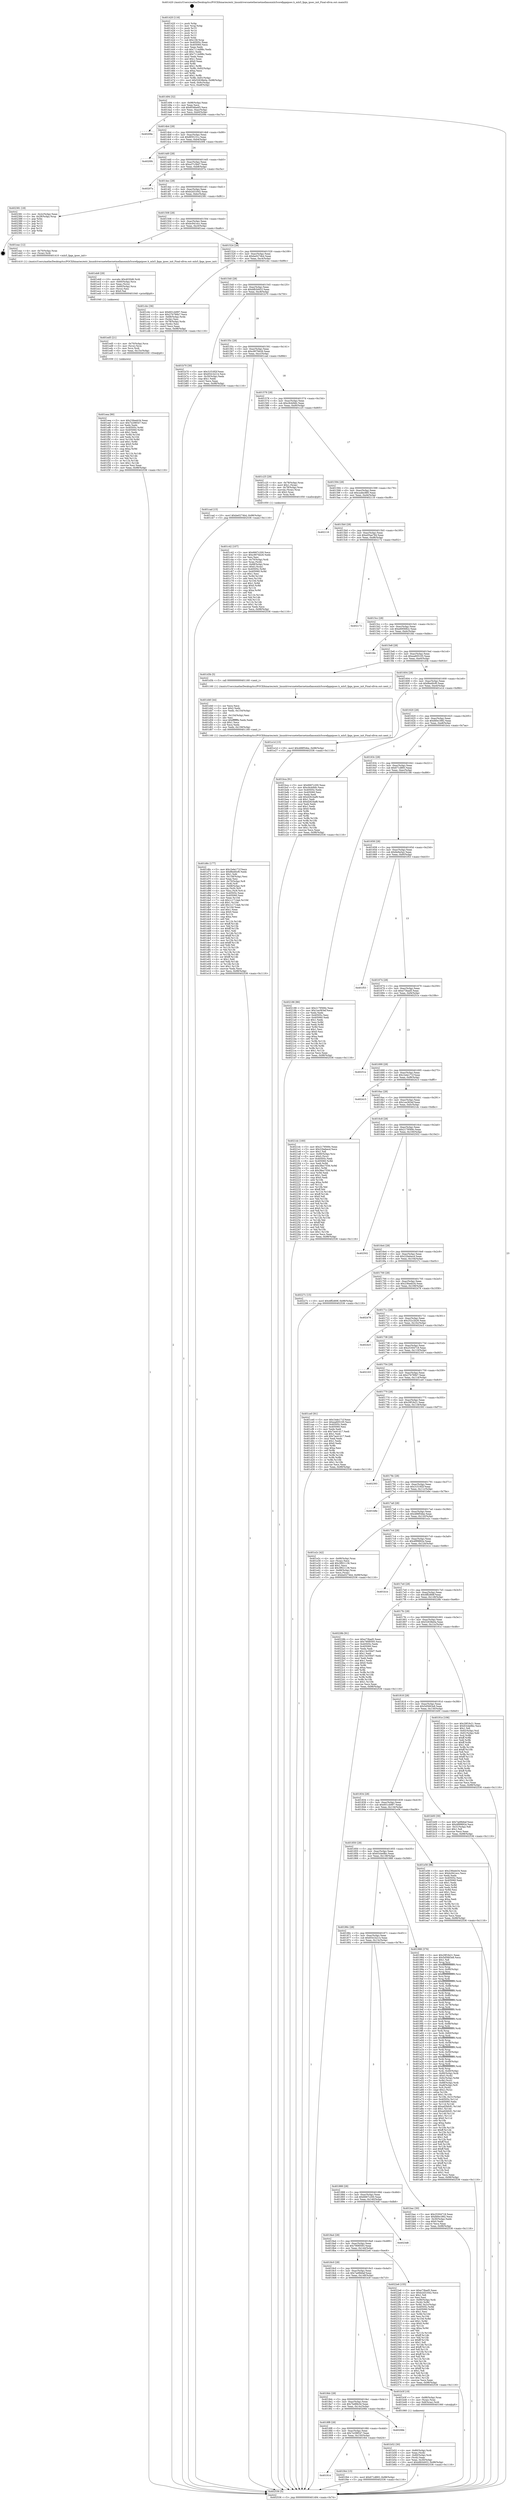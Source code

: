 digraph "0x401420" {
  label = "0x401420 (/mnt/c/Users/mathe/Desktop/tcc/POCII/binaries/extr_linuxdriversnetethernetmellanoxmlx5corefpgaipsec.h_mlx5_fpga_ipsec_init_Final-ollvm.out::main(0))"
  labelloc = "t"
  node[shape=record]

  Entry [label="",width=0.3,height=0.3,shape=circle,fillcolor=black,style=filled]
  "0x401494" [label="{
     0x401494 [32]\l
     | [instrs]\l
     &nbsp;&nbsp;0x401494 \<+6\>: mov -0x98(%rbp),%eax\l
     &nbsp;&nbsp;0x40149a \<+2\>: mov %eax,%ecx\l
     &nbsp;&nbsp;0x40149c \<+6\>: sub $0x8546a4f3,%ecx\l
     &nbsp;&nbsp;0x4014a2 \<+6\>: mov %eax,-0xac(%rbp)\l
     &nbsp;&nbsp;0x4014a8 \<+6\>: mov %ecx,-0xb0(%rbp)\l
     &nbsp;&nbsp;0x4014ae \<+6\>: je 000000000040209e \<main+0xc7e\>\l
  }"]
  "0x40209e" [label="{
     0x40209e\l
  }", style=dashed]
  "0x4014b4" [label="{
     0x4014b4 [28]\l
     | [instrs]\l
     &nbsp;&nbsp;0x4014b4 \<+5\>: jmp 00000000004014b9 \<main+0x99\>\l
     &nbsp;&nbsp;0x4014b9 \<+6\>: mov -0xac(%rbp),%eax\l
     &nbsp;&nbsp;0x4014bf \<+5\>: sub $0x8f35151c,%eax\l
     &nbsp;&nbsp;0x4014c4 \<+6\>: mov %eax,-0xb4(%rbp)\l
     &nbsp;&nbsp;0x4014ca \<+6\>: je 00000000004020f4 \<main+0xcd4\>\l
  }"]
  Exit [label="",width=0.3,height=0.3,shape=circle,fillcolor=black,style=filled,peripheries=2]
  "0x4020f4" [label="{
     0x4020f4\l
  }", style=dashed]
  "0x4014d0" [label="{
     0x4014d0 [28]\l
     | [instrs]\l
     &nbsp;&nbsp;0x4014d0 \<+5\>: jmp 00000000004014d5 \<main+0xb5\>\l
     &nbsp;&nbsp;0x4014d5 \<+6\>: mov -0xac(%rbp),%eax\l
     &nbsp;&nbsp;0x4014db \<+5\>: sub $0xa37c3bd7,%eax\l
     &nbsp;&nbsp;0x4014e0 \<+6\>: mov %eax,-0xb8(%rbp)\l
     &nbsp;&nbsp;0x4014e6 \<+6\>: je 000000000040207a \<main+0xc5a\>\l
  }"]
  "0x401914" [label="{
     0x401914\l
  }", style=dashed]
  "0x40207a" [label="{
     0x40207a\l
  }", style=dashed]
  "0x4014ec" [label="{
     0x4014ec [28]\l
     | [instrs]\l
     &nbsp;&nbsp;0x4014ec \<+5\>: jmp 00000000004014f1 \<main+0xd1\>\l
     &nbsp;&nbsp;0x4014f1 \<+6\>: mov -0xac(%rbp),%eax\l
     &nbsp;&nbsp;0x4014f7 \<+5\>: sub $0xb2d31642,%eax\l
     &nbsp;&nbsp;0x4014fc \<+6\>: mov %eax,-0xbc(%rbp)\l
     &nbsp;&nbsp;0x401502 \<+6\>: je 0000000000402381 \<main+0xf61\>\l
  }"]
  "0x401f44" [label="{
     0x401f44 [15]\l
     | [instrs]\l
     &nbsp;&nbsp;0x401f44 \<+10\>: movl $0x671d893,-0x98(%rbp)\l
     &nbsp;&nbsp;0x401f4e \<+5\>: jmp 0000000000402536 \<main+0x1116\>\l
  }"]
  "0x402381" [label="{
     0x402381 [18]\l
     | [instrs]\l
     &nbsp;&nbsp;0x402381 \<+3\>: mov -0x2c(%rbp),%eax\l
     &nbsp;&nbsp;0x402384 \<+4\>: lea -0x28(%rbp),%rsp\l
     &nbsp;&nbsp;0x402388 \<+1\>: pop %rbx\l
     &nbsp;&nbsp;0x402389 \<+2\>: pop %r12\l
     &nbsp;&nbsp;0x40238b \<+2\>: pop %r13\l
     &nbsp;&nbsp;0x40238d \<+2\>: pop %r14\l
     &nbsp;&nbsp;0x40238f \<+2\>: pop %r15\l
     &nbsp;&nbsp;0x402391 \<+1\>: pop %rbp\l
     &nbsp;&nbsp;0x402392 \<+1\>: ret\l
  }"]
  "0x401508" [label="{
     0x401508 [28]\l
     | [instrs]\l
     &nbsp;&nbsp;0x401508 \<+5\>: jmp 000000000040150d \<main+0xed\>\l
     &nbsp;&nbsp;0x40150d \<+6\>: mov -0xac(%rbp),%eax\l
     &nbsp;&nbsp;0x401513 \<+5\>: sub $0xbc941ecc,%eax\l
     &nbsp;&nbsp;0x401518 \<+6\>: mov %eax,-0xc0(%rbp)\l
     &nbsp;&nbsp;0x40151e \<+6\>: je 0000000000401eac \<main+0xa8c\>\l
  }"]
  "0x4018f8" [label="{
     0x4018f8 [28]\l
     | [instrs]\l
     &nbsp;&nbsp;0x4018f8 \<+5\>: jmp 00000000004018fd \<main+0x4dd\>\l
     &nbsp;&nbsp;0x4018fd \<+6\>: mov -0xac(%rbp),%eax\l
     &nbsp;&nbsp;0x401903 \<+5\>: sub $0x7e298547,%eax\l
     &nbsp;&nbsp;0x401908 \<+6\>: mov %eax,-0x150(%rbp)\l
     &nbsp;&nbsp;0x40190e \<+6\>: je 0000000000401f44 \<main+0xb24\>\l
  }"]
  "0x401eac" [label="{
     0x401eac [12]\l
     | [instrs]\l
     &nbsp;&nbsp;0x401eac \<+4\>: mov -0x70(%rbp),%rax\l
     &nbsp;&nbsp;0x401eb0 \<+3\>: mov (%rax),%rdi\l
     &nbsp;&nbsp;0x401eb3 \<+5\>: call 0000000000401410 \<mlx5_fpga_ipsec_init\>\l
     | [calls]\l
     &nbsp;&nbsp;0x401410 \{1\} (/mnt/c/Users/mathe/Desktop/tcc/POCII/binaries/extr_linuxdriversnetethernetmellanoxmlx5corefpgaipsec.h_mlx5_fpga_ipsec_init_Final-ollvm.out::mlx5_fpga_ipsec_init)\l
  }"]
  "0x401524" [label="{
     0x401524 [28]\l
     | [instrs]\l
     &nbsp;&nbsp;0x401524 \<+5\>: jmp 0000000000401529 \<main+0x109\>\l
     &nbsp;&nbsp;0x401529 \<+6\>: mov -0xac(%rbp),%eax\l
     &nbsp;&nbsp;0x40152f \<+5\>: sub $0xbe0274b4,%eax\l
     &nbsp;&nbsp;0x401534 \<+6\>: mov %eax,-0xc4(%rbp)\l
     &nbsp;&nbsp;0x40153a \<+6\>: je 0000000000401cbc \<main+0x89c\>\l
  }"]
  "0x40206b" [label="{
     0x40206b\l
  }", style=dashed]
  "0x401cbc" [label="{
     0x401cbc [36]\l
     | [instrs]\l
     &nbsp;&nbsp;0x401cbc \<+5\>: mov $0x601cb997,%eax\l
     &nbsp;&nbsp;0x401cc1 \<+5\>: mov $0x27b790b7,%ecx\l
     &nbsp;&nbsp;0x401cc6 \<+4\>: mov -0x68(%rbp),%rdx\l
     &nbsp;&nbsp;0x401cca \<+2\>: mov (%rdx),%esi\l
     &nbsp;&nbsp;0x401ccc \<+4\>: mov -0x78(%rbp),%rdx\l
     &nbsp;&nbsp;0x401cd0 \<+2\>: cmp (%rdx),%esi\l
     &nbsp;&nbsp;0x401cd2 \<+3\>: cmovl %ecx,%eax\l
     &nbsp;&nbsp;0x401cd5 \<+6\>: mov %eax,-0x98(%rbp)\l
     &nbsp;&nbsp;0x401cdb \<+5\>: jmp 0000000000402536 \<main+0x1116\>\l
  }"]
  "0x401540" [label="{
     0x401540 [28]\l
     | [instrs]\l
     &nbsp;&nbsp;0x401540 \<+5\>: jmp 0000000000401545 \<main+0x125\>\l
     &nbsp;&nbsp;0x401545 \<+6\>: mov -0xac(%rbp),%eax\l
     &nbsp;&nbsp;0x40154b \<+5\>: sub $0xbfb5d453,%eax\l
     &nbsp;&nbsp;0x401550 \<+6\>: mov %eax,-0xc8(%rbp)\l
     &nbsp;&nbsp;0x401556 \<+6\>: je 0000000000401b70 \<main+0x750\>\l
  }"]
  "0x401eea" [label="{
     0x401eea [90]\l
     | [instrs]\l
     &nbsp;&nbsp;0x401eea \<+5\>: mov $0x236eeb34,%eax\l
     &nbsp;&nbsp;0x401eef \<+5\>: mov $0x7e298547,%esi\l
     &nbsp;&nbsp;0x401ef4 \<+2\>: xor %edx,%edx\l
     &nbsp;&nbsp;0x401ef6 \<+8\>: mov 0x40505c,%r8d\l
     &nbsp;&nbsp;0x401efe \<+8\>: mov 0x405060,%r9d\l
     &nbsp;&nbsp;0x401f06 \<+3\>: sub $0x1,%edx\l
     &nbsp;&nbsp;0x401f09 \<+3\>: mov %r8d,%r10d\l
     &nbsp;&nbsp;0x401f0c \<+3\>: add %edx,%r10d\l
     &nbsp;&nbsp;0x401f0f \<+4\>: imul %r10d,%r8d\l
     &nbsp;&nbsp;0x401f13 \<+4\>: and $0x1,%r8d\l
     &nbsp;&nbsp;0x401f17 \<+4\>: cmp $0x0,%r8d\l
     &nbsp;&nbsp;0x401f1b \<+4\>: sete %r11b\l
     &nbsp;&nbsp;0x401f1f \<+4\>: cmp $0xa,%r9d\l
     &nbsp;&nbsp;0x401f23 \<+3\>: setl %bl\l
     &nbsp;&nbsp;0x401f26 \<+3\>: mov %r11b,%r14b\l
     &nbsp;&nbsp;0x401f29 \<+3\>: and %bl,%r14b\l
     &nbsp;&nbsp;0x401f2c \<+3\>: xor %bl,%r11b\l
     &nbsp;&nbsp;0x401f2f \<+3\>: or %r11b,%r14b\l
     &nbsp;&nbsp;0x401f32 \<+4\>: test $0x1,%r14b\l
     &nbsp;&nbsp;0x401f36 \<+3\>: cmovne %esi,%eax\l
     &nbsp;&nbsp;0x401f39 \<+6\>: mov %eax,-0x98(%rbp)\l
     &nbsp;&nbsp;0x401f3f \<+5\>: jmp 0000000000402536 \<main+0x1116\>\l
  }"]
  "0x401b70" [label="{
     0x401b70 [30]\l
     | [instrs]\l
     &nbsp;&nbsp;0x401b70 \<+5\>: mov $0x31f10f2f,%eax\l
     &nbsp;&nbsp;0x401b75 \<+5\>: mov $0x6541b214,%ecx\l
     &nbsp;&nbsp;0x401b7a \<+3\>: mov -0x30(%rbp),%edx\l
     &nbsp;&nbsp;0x401b7d \<+3\>: cmp $0x1,%edx\l
     &nbsp;&nbsp;0x401b80 \<+3\>: cmovl %ecx,%eax\l
     &nbsp;&nbsp;0x401b83 \<+6\>: mov %eax,-0x98(%rbp)\l
     &nbsp;&nbsp;0x401b89 \<+5\>: jmp 0000000000402536 \<main+0x1116\>\l
  }"]
  "0x40155c" [label="{
     0x40155c [28]\l
     | [instrs]\l
     &nbsp;&nbsp;0x40155c \<+5\>: jmp 0000000000401561 \<main+0x141\>\l
     &nbsp;&nbsp;0x401561 \<+6\>: mov -0xac(%rbp),%eax\l
     &nbsp;&nbsp;0x401567 \<+5\>: sub $0xc907bb26,%eax\l
     &nbsp;&nbsp;0x40156c \<+6\>: mov %eax,-0xcc(%rbp)\l
     &nbsp;&nbsp;0x401572 \<+6\>: je 0000000000401cad \<main+0x88d\>\l
  }"]
  "0x401ed5" [label="{
     0x401ed5 [21]\l
     | [instrs]\l
     &nbsp;&nbsp;0x401ed5 \<+4\>: mov -0x70(%rbp),%rcx\l
     &nbsp;&nbsp;0x401ed9 \<+3\>: mov (%rcx),%rcx\l
     &nbsp;&nbsp;0x401edc \<+3\>: mov %rcx,%rdi\l
     &nbsp;&nbsp;0x401edf \<+6\>: mov %eax,-0x15c(%rbp)\l
     &nbsp;&nbsp;0x401ee5 \<+5\>: call 0000000000401030 \<free@plt\>\l
     | [calls]\l
     &nbsp;&nbsp;0x401030 \{1\} (unknown)\l
  }"]
  "0x401cad" [label="{
     0x401cad [15]\l
     | [instrs]\l
     &nbsp;&nbsp;0x401cad \<+10\>: movl $0xbe0274b4,-0x98(%rbp)\l
     &nbsp;&nbsp;0x401cb7 \<+5\>: jmp 0000000000402536 \<main+0x1116\>\l
  }"]
  "0x401578" [label="{
     0x401578 [28]\l
     | [instrs]\l
     &nbsp;&nbsp;0x401578 \<+5\>: jmp 000000000040157d \<main+0x15d\>\l
     &nbsp;&nbsp;0x40157d \<+6\>: mov -0xac(%rbp),%eax\l
     &nbsp;&nbsp;0x401583 \<+5\>: sub $0xc9cb0bfc,%eax\l
     &nbsp;&nbsp;0x401588 \<+6\>: mov %eax,-0xd0(%rbp)\l
     &nbsp;&nbsp;0x40158e \<+6\>: je 0000000000401c25 \<main+0x805\>\l
  }"]
  "0x401eb8" [label="{
     0x401eb8 [29]\l
     | [instrs]\l
     &nbsp;&nbsp;0x401eb8 \<+10\>: movabs $0x4030d6,%rdi\l
     &nbsp;&nbsp;0x401ec2 \<+4\>: mov -0x60(%rbp),%rcx\l
     &nbsp;&nbsp;0x401ec6 \<+2\>: mov %eax,(%rcx)\l
     &nbsp;&nbsp;0x401ec8 \<+4\>: mov -0x60(%rbp),%rcx\l
     &nbsp;&nbsp;0x401ecc \<+2\>: mov (%rcx),%esi\l
     &nbsp;&nbsp;0x401ece \<+2\>: mov $0x0,%al\l
     &nbsp;&nbsp;0x401ed0 \<+5\>: call 0000000000401040 \<printf@plt\>\l
     | [calls]\l
     &nbsp;&nbsp;0x401040 \{1\} (unknown)\l
  }"]
  "0x401c25" [label="{
     0x401c25 [29]\l
     | [instrs]\l
     &nbsp;&nbsp;0x401c25 \<+4\>: mov -0x78(%rbp),%rax\l
     &nbsp;&nbsp;0x401c29 \<+6\>: movl $0x1,(%rax)\l
     &nbsp;&nbsp;0x401c2f \<+4\>: mov -0x78(%rbp),%rax\l
     &nbsp;&nbsp;0x401c33 \<+3\>: movslq (%rax),%rax\l
     &nbsp;&nbsp;0x401c36 \<+4\>: shl $0x2,%rax\l
     &nbsp;&nbsp;0x401c3a \<+3\>: mov %rax,%rdi\l
     &nbsp;&nbsp;0x401c3d \<+5\>: call 0000000000401050 \<malloc@plt\>\l
     | [calls]\l
     &nbsp;&nbsp;0x401050 \{1\} (unknown)\l
  }"]
  "0x401594" [label="{
     0x401594 [28]\l
     | [instrs]\l
     &nbsp;&nbsp;0x401594 \<+5\>: jmp 0000000000401599 \<main+0x179\>\l
     &nbsp;&nbsp;0x401599 \<+6\>: mov -0xac(%rbp),%eax\l
     &nbsp;&nbsp;0x40159f \<+5\>: sub $0xca4bc885,%eax\l
     &nbsp;&nbsp;0x4015a4 \<+6\>: mov %eax,-0xd4(%rbp)\l
     &nbsp;&nbsp;0x4015aa \<+6\>: je 0000000000402116 \<main+0xcf6\>\l
  }"]
  "0x401d6c" [label="{
     0x401d6c [177]\l
     | [instrs]\l
     &nbsp;&nbsp;0x401d6c \<+5\>: mov $0x1bde171f,%ecx\l
     &nbsp;&nbsp;0x401d71 \<+5\>: mov $0xf6ed0cf0,%edx\l
     &nbsp;&nbsp;0x401d76 \<+3\>: mov $0x1,%dil\l
     &nbsp;&nbsp;0x401d79 \<+6\>: mov -0x158(%rbp),%esi\l
     &nbsp;&nbsp;0x401d7f \<+3\>: imul %eax,%esi\l
     &nbsp;&nbsp;0x401d82 \<+4\>: mov -0x70(%rbp),%r8\l
     &nbsp;&nbsp;0x401d86 \<+3\>: mov (%r8),%r8\l
     &nbsp;&nbsp;0x401d89 \<+4\>: mov -0x68(%rbp),%r9\l
     &nbsp;&nbsp;0x401d8d \<+3\>: movslq (%r9),%r9\l
     &nbsp;&nbsp;0x401d90 \<+4\>: mov %esi,(%r8,%r9,4)\l
     &nbsp;&nbsp;0x401d94 \<+7\>: mov 0x40505c,%eax\l
     &nbsp;&nbsp;0x401d9b \<+7\>: mov 0x405060,%esi\l
     &nbsp;&nbsp;0x401da2 \<+3\>: mov %eax,%r10d\l
     &nbsp;&nbsp;0x401da5 \<+7\>: sub $0x1c1714ab,%r10d\l
     &nbsp;&nbsp;0x401dac \<+4\>: sub $0x1,%r10d\l
     &nbsp;&nbsp;0x401db0 \<+7\>: add $0x1c1714ab,%r10d\l
     &nbsp;&nbsp;0x401db7 \<+4\>: imul %r10d,%eax\l
     &nbsp;&nbsp;0x401dbb \<+3\>: and $0x1,%eax\l
     &nbsp;&nbsp;0x401dbe \<+3\>: cmp $0x0,%eax\l
     &nbsp;&nbsp;0x401dc1 \<+4\>: sete %r11b\l
     &nbsp;&nbsp;0x401dc5 \<+3\>: cmp $0xa,%esi\l
     &nbsp;&nbsp;0x401dc8 \<+3\>: setl %bl\l
     &nbsp;&nbsp;0x401dcb \<+3\>: mov %r11b,%r14b\l
     &nbsp;&nbsp;0x401dce \<+4\>: xor $0xff,%r14b\l
     &nbsp;&nbsp;0x401dd2 \<+3\>: mov %bl,%r15b\l
     &nbsp;&nbsp;0x401dd5 \<+4\>: xor $0xff,%r15b\l
     &nbsp;&nbsp;0x401dd9 \<+4\>: xor $0x1,%dil\l
     &nbsp;&nbsp;0x401ddd \<+3\>: mov %r14b,%r12b\l
     &nbsp;&nbsp;0x401de0 \<+4\>: and $0xff,%r12b\l
     &nbsp;&nbsp;0x401de4 \<+3\>: and %dil,%r11b\l
     &nbsp;&nbsp;0x401de7 \<+3\>: mov %r15b,%r13b\l
     &nbsp;&nbsp;0x401dea \<+4\>: and $0xff,%r13b\l
     &nbsp;&nbsp;0x401dee \<+3\>: and %dil,%bl\l
     &nbsp;&nbsp;0x401df1 \<+3\>: or %r11b,%r12b\l
     &nbsp;&nbsp;0x401df4 \<+3\>: or %bl,%r13b\l
     &nbsp;&nbsp;0x401df7 \<+3\>: xor %r13b,%r12b\l
     &nbsp;&nbsp;0x401dfa \<+3\>: or %r15b,%r14b\l
     &nbsp;&nbsp;0x401dfd \<+4\>: xor $0xff,%r14b\l
     &nbsp;&nbsp;0x401e01 \<+4\>: or $0x1,%dil\l
     &nbsp;&nbsp;0x401e05 \<+3\>: and %dil,%r14b\l
     &nbsp;&nbsp;0x401e08 \<+3\>: or %r14b,%r12b\l
     &nbsp;&nbsp;0x401e0b \<+4\>: test $0x1,%r12b\l
     &nbsp;&nbsp;0x401e0f \<+3\>: cmovne %edx,%ecx\l
     &nbsp;&nbsp;0x401e12 \<+6\>: mov %ecx,-0x98(%rbp)\l
     &nbsp;&nbsp;0x401e18 \<+5\>: jmp 0000000000402536 \<main+0x1116\>\l
  }"]
  "0x402116" [label="{
     0x402116\l
  }", style=dashed]
  "0x4015b0" [label="{
     0x4015b0 [28]\l
     | [instrs]\l
     &nbsp;&nbsp;0x4015b0 \<+5\>: jmp 00000000004015b5 \<main+0x195\>\l
     &nbsp;&nbsp;0x4015b5 \<+6\>: mov -0xac(%rbp),%eax\l
     &nbsp;&nbsp;0x4015bb \<+5\>: sub $0xe05aa784,%eax\l
     &nbsp;&nbsp;0x4015c0 \<+6\>: mov %eax,-0xd8(%rbp)\l
     &nbsp;&nbsp;0x4015c6 \<+6\>: je 0000000000402172 \<main+0xd52\>\l
  }"]
  "0x401d40" [label="{
     0x401d40 [44]\l
     | [instrs]\l
     &nbsp;&nbsp;0x401d40 \<+2\>: xor %ecx,%ecx\l
     &nbsp;&nbsp;0x401d42 \<+5\>: mov $0x2,%edx\l
     &nbsp;&nbsp;0x401d47 \<+6\>: mov %edx,-0x154(%rbp)\l
     &nbsp;&nbsp;0x401d4d \<+1\>: cltd\l
     &nbsp;&nbsp;0x401d4e \<+6\>: mov -0x154(%rbp),%esi\l
     &nbsp;&nbsp;0x401d54 \<+2\>: idiv %esi\l
     &nbsp;&nbsp;0x401d56 \<+6\>: imul $0xfffffffe,%edx,%edx\l
     &nbsp;&nbsp;0x401d5c \<+3\>: sub $0x1,%ecx\l
     &nbsp;&nbsp;0x401d5f \<+2\>: sub %ecx,%edx\l
     &nbsp;&nbsp;0x401d61 \<+6\>: mov %edx,-0x158(%rbp)\l
     &nbsp;&nbsp;0x401d67 \<+5\>: call 0000000000401160 \<next_i\>\l
     | [calls]\l
     &nbsp;&nbsp;0x401160 \{1\} (/mnt/c/Users/mathe/Desktop/tcc/POCII/binaries/extr_linuxdriversnetethernetmellanoxmlx5corefpgaipsec.h_mlx5_fpga_ipsec_init_Final-ollvm.out::next_i)\l
  }"]
  "0x402172" [label="{
     0x402172\l
  }", style=dashed]
  "0x4015cc" [label="{
     0x4015cc [28]\l
     | [instrs]\l
     &nbsp;&nbsp;0x4015cc \<+5\>: jmp 00000000004015d1 \<main+0x1b1\>\l
     &nbsp;&nbsp;0x4015d1 \<+6\>: mov -0xac(%rbp),%eax\l
     &nbsp;&nbsp;0x4015d7 \<+5\>: sub $0xe695682c,%eax\l
     &nbsp;&nbsp;0x4015dc \<+6\>: mov %eax,-0xdc(%rbp)\l
     &nbsp;&nbsp;0x4015e2 \<+6\>: je 0000000000401fdc \<main+0xbbc\>\l
  }"]
  "0x401c42" [label="{
     0x401c42 [107]\l
     | [instrs]\l
     &nbsp;&nbsp;0x401c42 \<+5\>: mov $0x6667c200,%ecx\l
     &nbsp;&nbsp;0x401c47 \<+5\>: mov $0xc907bb26,%edx\l
     &nbsp;&nbsp;0x401c4c \<+2\>: xor %esi,%esi\l
     &nbsp;&nbsp;0x401c4e \<+4\>: mov -0x70(%rbp),%rdi\l
     &nbsp;&nbsp;0x401c52 \<+3\>: mov %rax,(%rdi)\l
     &nbsp;&nbsp;0x401c55 \<+4\>: mov -0x68(%rbp),%rax\l
     &nbsp;&nbsp;0x401c59 \<+6\>: movl $0x0,(%rax)\l
     &nbsp;&nbsp;0x401c5f \<+8\>: mov 0x40505c,%r8d\l
     &nbsp;&nbsp;0x401c67 \<+8\>: mov 0x405060,%r9d\l
     &nbsp;&nbsp;0x401c6f \<+3\>: sub $0x1,%esi\l
     &nbsp;&nbsp;0x401c72 \<+3\>: mov %r8d,%r10d\l
     &nbsp;&nbsp;0x401c75 \<+3\>: add %esi,%r10d\l
     &nbsp;&nbsp;0x401c78 \<+4\>: imul %r10d,%r8d\l
     &nbsp;&nbsp;0x401c7c \<+4\>: and $0x1,%r8d\l
     &nbsp;&nbsp;0x401c80 \<+4\>: cmp $0x0,%r8d\l
     &nbsp;&nbsp;0x401c84 \<+4\>: sete %r11b\l
     &nbsp;&nbsp;0x401c88 \<+4\>: cmp $0xa,%r9d\l
     &nbsp;&nbsp;0x401c8c \<+3\>: setl %bl\l
     &nbsp;&nbsp;0x401c8f \<+3\>: mov %r11b,%r14b\l
     &nbsp;&nbsp;0x401c92 \<+3\>: and %bl,%r14b\l
     &nbsp;&nbsp;0x401c95 \<+3\>: xor %bl,%r11b\l
     &nbsp;&nbsp;0x401c98 \<+3\>: or %r11b,%r14b\l
     &nbsp;&nbsp;0x401c9b \<+4\>: test $0x1,%r14b\l
     &nbsp;&nbsp;0x401c9f \<+3\>: cmovne %edx,%ecx\l
     &nbsp;&nbsp;0x401ca2 \<+6\>: mov %ecx,-0x98(%rbp)\l
     &nbsp;&nbsp;0x401ca8 \<+5\>: jmp 0000000000402536 \<main+0x1116\>\l
  }"]
  "0x401fdc" [label="{
     0x401fdc\l
  }", style=dashed]
  "0x4015e8" [label="{
     0x4015e8 [28]\l
     | [instrs]\l
     &nbsp;&nbsp;0x4015e8 \<+5\>: jmp 00000000004015ed \<main+0x1cd\>\l
     &nbsp;&nbsp;0x4015ed \<+6\>: mov -0xac(%rbp),%eax\l
     &nbsp;&nbsp;0x4015f3 \<+5\>: sub $0xea605105,%eax\l
     &nbsp;&nbsp;0x4015f8 \<+6\>: mov %eax,-0xe0(%rbp)\l
     &nbsp;&nbsp;0x4015fe \<+6\>: je 0000000000401d3b \<main+0x91b\>\l
  }"]
  "0x401b52" [label="{
     0x401b52 [30]\l
     | [instrs]\l
     &nbsp;&nbsp;0x401b52 \<+4\>: mov -0x80(%rbp),%rdi\l
     &nbsp;&nbsp;0x401b56 \<+2\>: mov %eax,(%rdi)\l
     &nbsp;&nbsp;0x401b58 \<+4\>: mov -0x80(%rbp),%rdi\l
     &nbsp;&nbsp;0x401b5c \<+2\>: mov (%rdi),%eax\l
     &nbsp;&nbsp;0x401b5e \<+3\>: mov %eax,-0x30(%rbp)\l
     &nbsp;&nbsp;0x401b61 \<+10\>: movl $0xbfb5d453,-0x98(%rbp)\l
     &nbsp;&nbsp;0x401b6b \<+5\>: jmp 0000000000402536 \<main+0x1116\>\l
  }"]
  "0x401d3b" [label="{
     0x401d3b [5]\l
     | [instrs]\l
     &nbsp;&nbsp;0x401d3b \<+5\>: call 0000000000401160 \<next_i\>\l
     | [calls]\l
     &nbsp;&nbsp;0x401160 \{1\} (/mnt/c/Users/mathe/Desktop/tcc/POCII/binaries/extr_linuxdriversnetethernetmellanoxmlx5corefpgaipsec.h_mlx5_fpga_ipsec_init_Final-ollvm.out::next_i)\l
  }"]
  "0x401604" [label="{
     0x401604 [28]\l
     | [instrs]\l
     &nbsp;&nbsp;0x401604 \<+5\>: jmp 0000000000401609 \<main+0x1e9\>\l
     &nbsp;&nbsp;0x401609 \<+6\>: mov -0xac(%rbp),%eax\l
     &nbsp;&nbsp;0x40160f \<+5\>: sub $0xf6ed0cf0,%eax\l
     &nbsp;&nbsp;0x401614 \<+6\>: mov %eax,-0xe4(%rbp)\l
     &nbsp;&nbsp;0x40161a \<+6\>: je 0000000000401e1d \<main+0x9fd\>\l
  }"]
  "0x4018dc" [label="{
     0x4018dc [28]\l
     | [instrs]\l
     &nbsp;&nbsp;0x4018dc \<+5\>: jmp 00000000004018e1 \<main+0x4c1\>\l
     &nbsp;&nbsp;0x4018e1 \<+6\>: mov -0xac(%rbp),%eax\l
     &nbsp;&nbsp;0x4018e7 \<+5\>: sub $0x7bd8fe3d,%eax\l
     &nbsp;&nbsp;0x4018ec \<+6\>: mov %eax,-0x14c(%rbp)\l
     &nbsp;&nbsp;0x4018f2 \<+6\>: je 000000000040206b \<main+0xc4b\>\l
  }"]
  "0x401e1d" [label="{
     0x401e1d [15]\l
     | [instrs]\l
     &nbsp;&nbsp;0x401e1d \<+10\>: movl $0x488f54be,-0x98(%rbp)\l
     &nbsp;&nbsp;0x401e27 \<+5\>: jmp 0000000000402536 \<main+0x1116\>\l
  }"]
  "0x401620" [label="{
     0x401620 [28]\l
     | [instrs]\l
     &nbsp;&nbsp;0x401620 \<+5\>: jmp 0000000000401625 \<main+0x205\>\l
     &nbsp;&nbsp;0x401625 \<+6\>: mov -0xac(%rbp),%eax\l
     &nbsp;&nbsp;0x40162b \<+5\>: sub $0xfd0e1892,%eax\l
     &nbsp;&nbsp;0x401630 \<+6\>: mov %eax,-0xe8(%rbp)\l
     &nbsp;&nbsp;0x401636 \<+6\>: je 0000000000401bca \<main+0x7aa\>\l
  }"]
  "0x401b3f" [label="{
     0x401b3f [19]\l
     | [instrs]\l
     &nbsp;&nbsp;0x401b3f \<+7\>: mov -0x88(%rbp),%rax\l
     &nbsp;&nbsp;0x401b46 \<+3\>: mov (%rax),%rax\l
     &nbsp;&nbsp;0x401b49 \<+4\>: mov 0x8(%rax),%rdi\l
     &nbsp;&nbsp;0x401b4d \<+5\>: call 0000000000401060 \<atoi@plt\>\l
     | [calls]\l
     &nbsp;&nbsp;0x401060 \{1\} (unknown)\l
  }"]
  "0x401bca" [label="{
     0x401bca [91]\l
     | [instrs]\l
     &nbsp;&nbsp;0x401bca \<+5\>: mov $0x6667c200,%eax\l
     &nbsp;&nbsp;0x401bcf \<+5\>: mov $0xc9cb0bfc,%ecx\l
     &nbsp;&nbsp;0x401bd4 \<+7\>: mov 0x40505c,%edx\l
     &nbsp;&nbsp;0x401bdb \<+7\>: mov 0x405060,%esi\l
     &nbsp;&nbsp;0x401be2 \<+2\>: mov %edx,%edi\l
     &nbsp;&nbsp;0x401be4 \<+6\>: add $0xd2624af8,%edi\l
     &nbsp;&nbsp;0x401bea \<+3\>: sub $0x1,%edi\l
     &nbsp;&nbsp;0x401bed \<+6\>: sub $0xd2624af8,%edi\l
     &nbsp;&nbsp;0x401bf3 \<+3\>: imul %edi,%edx\l
     &nbsp;&nbsp;0x401bf6 \<+3\>: and $0x1,%edx\l
     &nbsp;&nbsp;0x401bf9 \<+3\>: cmp $0x0,%edx\l
     &nbsp;&nbsp;0x401bfc \<+4\>: sete %r8b\l
     &nbsp;&nbsp;0x401c00 \<+3\>: cmp $0xa,%esi\l
     &nbsp;&nbsp;0x401c03 \<+4\>: setl %r9b\l
     &nbsp;&nbsp;0x401c07 \<+3\>: mov %r8b,%r10b\l
     &nbsp;&nbsp;0x401c0a \<+3\>: and %r9b,%r10b\l
     &nbsp;&nbsp;0x401c0d \<+3\>: xor %r9b,%r8b\l
     &nbsp;&nbsp;0x401c10 \<+3\>: or %r8b,%r10b\l
     &nbsp;&nbsp;0x401c13 \<+4\>: test $0x1,%r10b\l
     &nbsp;&nbsp;0x401c17 \<+3\>: cmovne %ecx,%eax\l
     &nbsp;&nbsp;0x401c1a \<+6\>: mov %eax,-0x98(%rbp)\l
     &nbsp;&nbsp;0x401c20 \<+5\>: jmp 0000000000402536 \<main+0x1116\>\l
  }"]
  "0x40163c" [label="{
     0x40163c [28]\l
     | [instrs]\l
     &nbsp;&nbsp;0x40163c \<+5\>: jmp 0000000000401641 \<main+0x221\>\l
     &nbsp;&nbsp;0x401641 \<+6\>: mov -0xac(%rbp),%eax\l
     &nbsp;&nbsp;0x401647 \<+5\>: sub $0x671d893,%eax\l
     &nbsp;&nbsp;0x40164c \<+6\>: mov %eax,-0xec(%rbp)\l
     &nbsp;&nbsp;0x401652 \<+6\>: je 0000000000402186 \<main+0xd66\>\l
  }"]
  "0x4018c0" [label="{
     0x4018c0 [28]\l
     | [instrs]\l
     &nbsp;&nbsp;0x4018c0 \<+5\>: jmp 00000000004018c5 \<main+0x4a5\>\l
     &nbsp;&nbsp;0x4018c5 \<+6\>: mov -0xac(%rbp),%eax\l
     &nbsp;&nbsp;0x4018cb \<+5\>: sub $0x7ad9b6af,%eax\l
     &nbsp;&nbsp;0x4018d0 \<+6\>: mov %eax,-0x148(%rbp)\l
     &nbsp;&nbsp;0x4018d6 \<+6\>: je 0000000000401b3f \<main+0x71f\>\l
  }"]
  "0x402186" [label="{
     0x402186 [86]\l
     | [instrs]\l
     &nbsp;&nbsp;0x402186 \<+5\>: mov $0x2179569c,%eax\l
     &nbsp;&nbsp;0x40218b \<+5\>: mov $0x1ea363ef,%ecx\l
     &nbsp;&nbsp;0x402190 \<+2\>: xor %edx,%edx\l
     &nbsp;&nbsp;0x402192 \<+7\>: mov 0x40505c,%esi\l
     &nbsp;&nbsp;0x402199 \<+7\>: mov 0x405060,%edi\l
     &nbsp;&nbsp;0x4021a0 \<+3\>: sub $0x1,%edx\l
     &nbsp;&nbsp;0x4021a3 \<+3\>: mov %esi,%r8d\l
     &nbsp;&nbsp;0x4021a6 \<+3\>: add %edx,%r8d\l
     &nbsp;&nbsp;0x4021a9 \<+4\>: imul %r8d,%esi\l
     &nbsp;&nbsp;0x4021ad \<+3\>: and $0x1,%esi\l
     &nbsp;&nbsp;0x4021b0 \<+3\>: cmp $0x0,%esi\l
     &nbsp;&nbsp;0x4021b3 \<+4\>: sete %r9b\l
     &nbsp;&nbsp;0x4021b7 \<+3\>: cmp $0xa,%edi\l
     &nbsp;&nbsp;0x4021ba \<+4\>: setl %r10b\l
     &nbsp;&nbsp;0x4021be \<+3\>: mov %r9b,%r11b\l
     &nbsp;&nbsp;0x4021c1 \<+3\>: and %r10b,%r11b\l
     &nbsp;&nbsp;0x4021c4 \<+3\>: xor %r10b,%r9b\l
     &nbsp;&nbsp;0x4021c7 \<+3\>: or %r9b,%r11b\l
     &nbsp;&nbsp;0x4021ca \<+4\>: test $0x1,%r11b\l
     &nbsp;&nbsp;0x4021ce \<+3\>: cmovne %ecx,%eax\l
     &nbsp;&nbsp;0x4021d1 \<+6\>: mov %eax,-0x98(%rbp)\l
     &nbsp;&nbsp;0x4021d7 \<+5\>: jmp 0000000000402536 \<main+0x1116\>\l
  }"]
  "0x401658" [label="{
     0x401658 [28]\l
     | [instrs]\l
     &nbsp;&nbsp;0x401658 \<+5\>: jmp 000000000040165d \<main+0x23d\>\l
     &nbsp;&nbsp;0x40165d \<+6\>: mov -0xac(%rbp),%eax\l
     &nbsp;&nbsp;0x401663 \<+5\>: sub $0x8e9a5a2,%eax\l
     &nbsp;&nbsp;0x401668 \<+6\>: mov %eax,-0xf0(%rbp)\l
     &nbsp;&nbsp;0x40166e \<+6\>: je 0000000000401f53 \<main+0xb33\>\l
  }"]
  "0x4022e6" [label="{
     0x4022e6 [155]\l
     | [instrs]\l
     &nbsp;&nbsp;0x4022e6 \<+5\>: mov $0xe73bad5,%eax\l
     &nbsp;&nbsp;0x4022eb \<+5\>: mov $0xb2d31642,%ecx\l
     &nbsp;&nbsp;0x4022f0 \<+2\>: mov $0x1,%dl\l
     &nbsp;&nbsp;0x4022f2 \<+2\>: xor %esi,%esi\l
     &nbsp;&nbsp;0x4022f4 \<+7\>: mov -0x90(%rbp),%rdi\l
     &nbsp;&nbsp;0x4022fb \<+3\>: mov (%rdi),%r8d\l
     &nbsp;&nbsp;0x4022fe \<+4\>: mov %r8d,-0x2c(%rbp)\l
     &nbsp;&nbsp;0x402302 \<+8\>: mov 0x40505c,%r8d\l
     &nbsp;&nbsp;0x40230a \<+8\>: mov 0x405060,%r9d\l
     &nbsp;&nbsp;0x402312 \<+3\>: sub $0x1,%esi\l
     &nbsp;&nbsp;0x402315 \<+3\>: mov %r8d,%r10d\l
     &nbsp;&nbsp;0x402318 \<+3\>: add %esi,%r10d\l
     &nbsp;&nbsp;0x40231b \<+4\>: imul %r10d,%r8d\l
     &nbsp;&nbsp;0x40231f \<+4\>: and $0x1,%r8d\l
     &nbsp;&nbsp;0x402323 \<+4\>: cmp $0x0,%r8d\l
     &nbsp;&nbsp;0x402327 \<+4\>: sete %r11b\l
     &nbsp;&nbsp;0x40232b \<+4\>: cmp $0xa,%r9d\l
     &nbsp;&nbsp;0x40232f \<+3\>: setl %bl\l
     &nbsp;&nbsp;0x402332 \<+3\>: mov %r11b,%r14b\l
     &nbsp;&nbsp;0x402335 \<+4\>: xor $0xff,%r14b\l
     &nbsp;&nbsp;0x402339 \<+3\>: mov %bl,%r15b\l
     &nbsp;&nbsp;0x40233c \<+4\>: xor $0xff,%r15b\l
     &nbsp;&nbsp;0x402340 \<+3\>: xor $0x1,%dl\l
     &nbsp;&nbsp;0x402343 \<+3\>: mov %r14b,%r12b\l
     &nbsp;&nbsp;0x402346 \<+4\>: and $0xff,%r12b\l
     &nbsp;&nbsp;0x40234a \<+3\>: and %dl,%r11b\l
     &nbsp;&nbsp;0x40234d \<+3\>: mov %r15b,%r13b\l
     &nbsp;&nbsp;0x402350 \<+4\>: and $0xff,%r13b\l
     &nbsp;&nbsp;0x402354 \<+2\>: and %dl,%bl\l
     &nbsp;&nbsp;0x402356 \<+3\>: or %r11b,%r12b\l
     &nbsp;&nbsp;0x402359 \<+3\>: or %bl,%r13b\l
     &nbsp;&nbsp;0x40235c \<+3\>: xor %r13b,%r12b\l
     &nbsp;&nbsp;0x40235f \<+3\>: or %r15b,%r14b\l
     &nbsp;&nbsp;0x402362 \<+4\>: xor $0xff,%r14b\l
     &nbsp;&nbsp;0x402366 \<+3\>: or $0x1,%dl\l
     &nbsp;&nbsp;0x402369 \<+3\>: and %dl,%r14b\l
     &nbsp;&nbsp;0x40236c \<+3\>: or %r14b,%r12b\l
     &nbsp;&nbsp;0x40236f \<+4\>: test $0x1,%r12b\l
     &nbsp;&nbsp;0x402373 \<+3\>: cmovne %ecx,%eax\l
     &nbsp;&nbsp;0x402376 \<+6\>: mov %eax,-0x98(%rbp)\l
     &nbsp;&nbsp;0x40237c \<+5\>: jmp 0000000000402536 \<main+0x1116\>\l
  }"]
  "0x401f53" [label="{
     0x401f53\l
  }", style=dashed]
  "0x401674" [label="{
     0x401674 [28]\l
     | [instrs]\l
     &nbsp;&nbsp;0x401674 \<+5\>: jmp 0000000000401679 \<main+0x259\>\l
     &nbsp;&nbsp;0x401679 \<+6\>: mov -0xac(%rbp),%eax\l
     &nbsp;&nbsp;0x40167f \<+5\>: sub $0xe73bad5,%eax\l
     &nbsp;&nbsp;0x401684 \<+6\>: mov %eax,-0xf4(%rbp)\l
     &nbsp;&nbsp;0x40168a \<+6\>: je 000000000040251e \<main+0x10fe\>\l
  }"]
  "0x4018a4" [label="{
     0x4018a4 [28]\l
     | [instrs]\l
     &nbsp;&nbsp;0x4018a4 \<+5\>: jmp 00000000004018a9 \<main+0x489\>\l
     &nbsp;&nbsp;0x4018a9 \<+6\>: mov -0xac(%rbp),%eax\l
     &nbsp;&nbsp;0x4018af \<+5\>: sub $0x790f0593,%eax\l
     &nbsp;&nbsp;0x4018b4 \<+6\>: mov %eax,-0x144(%rbp)\l
     &nbsp;&nbsp;0x4018ba \<+6\>: je 00000000004022e6 \<main+0xec6\>\l
  }"]
  "0x40251e" [label="{
     0x40251e\l
  }", style=dashed]
  "0x401690" [label="{
     0x401690 [28]\l
     | [instrs]\l
     &nbsp;&nbsp;0x401690 \<+5\>: jmp 0000000000401695 \<main+0x275\>\l
     &nbsp;&nbsp;0x401695 \<+6\>: mov -0xac(%rbp),%eax\l
     &nbsp;&nbsp;0x40169b \<+5\>: sub $0x1bde171f,%eax\l
     &nbsp;&nbsp;0x4016a0 \<+6\>: mov %eax,-0xf8(%rbp)\l
     &nbsp;&nbsp;0x4016a6 \<+6\>: je 0000000000402415 \<main+0xff5\>\l
  }"]
  "0x4023d8" [label="{
     0x4023d8\l
  }", style=dashed]
  "0x402415" [label="{
     0x402415\l
  }", style=dashed]
  "0x4016ac" [label="{
     0x4016ac [28]\l
     | [instrs]\l
     &nbsp;&nbsp;0x4016ac \<+5\>: jmp 00000000004016b1 \<main+0x291\>\l
     &nbsp;&nbsp;0x4016b1 \<+6\>: mov -0xac(%rbp),%eax\l
     &nbsp;&nbsp;0x4016b7 \<+5\>: sub $0x1ea363ef,%eax\l
     &nbsp;&nbsp;0x4016bc \<+6\>: mov %eax,-0xfc(%rbp)\l
     &nbsp;&nbsp;0x4016c2 \<+6\>: je 00000000004021dc \<main+0xdbc\>\l
  }"]
  "0x401888" [label="{
     0x401888 [28]\l
     | [instrs]\l
     &nbsp;&nbsp;0x401888 \<+5\>: jmp 000000000040188d \<main+0x46d\>\l
     &nbsp;&nbsp;0x40188d \<+6\>: mov -0xac(%rbp),%eax\l
     &nbsp;&nbsp;0x401893 \<+5\>: sub $0x6667c200,%eax\l
     &nbsp;&nbsp;0x401898 \<+6\>: mov %eax,-0x140(%rbp)\l
     &nbsp;&nbsp;0x40189e \<+6\>: je 00000000004023d8 \<main+0xfb8\>\l
  }"]
  "0x4021dc" [label="{
     0x4021dc [160]\l
     | [instrs]\l
     &nbsp;&nbsp;0x4021dc \<+5\>: mov $0x2179569c,%eax\l
     &nbsp;&nbsp;0x4021e1 \<+5\>: mov $0x22bebecd,%ecx\l
     &nbsp;&nbsp;0x4021e6 \<+2\>: mov $0x1,%dl\l
     &nbsp;&nbsp;0x4021e8 \<+7\>: mov -0x90(%rbp),%rsi\l
     &nbsp;&nbsp;0x4021ef \<+6\>: movl $0x0,(%rsi)\l
     &nbsp;&nbsp;0x4021f5 \<+7\>: mov 0x40505c,%edi\l
     &nbsp;&nbsp;0x4021fc \<+8\>: mov 0x405060,%r8d\l
     &nbsp;&nbsp;0x402204 \<+3\>: mov %edi,%r9d\l
     &nbsp;&nbsp;0x402207 \<+7\>: add $0x38ec7556,%r9d\l
     &nbsp;&nbsp;0x40220e \<+4\>: sub $0x1,%r9d\l
     &nbsp;&nbsp;0x402212 \<+7\>: sub $0x38ec7556,%r9d\l
     &nbsp;&nbsp;0x402219 \<+4\>: imul %r9d,%edi\l
     &nbsp;&nbsp;0x40221d \<+3\>: and $0x1,%edi\l
     &nbsp;&nbsp;0x402220 \<+3\>: cmp $0x0,%edi\l
     &nbsp;&nbsp;0x402223 \<+4\>: sete %r10b\l
     &nbsp;&nbsp;0x402227 \<+4\>: cmp $0xa,%r8d\l
     &nbsp;&nbsp;0x40222b \<+4\>: setl %r11b\l
     &nbsp;&nbsp;0x40222f \<+3\>: mov %r10b,%bl\l
     &nbsp;&nbsp;0x402232 \<+3\>: xor $0xff,%bl\l
     &nbsp;&nbsp;0x402235 \<+3\>: mov %r11b,%r14b\l
     &nbsp;&nbsp;0x402238 \<+4\>: xor $0xff,%r14b\l
     &nbsp;&nbsp;0x40223c \<+3\>: xor $0x0,%dl\l
     &nbsp;&nbsp;0x40223f \<+3\>: mov %bl,%r15b\l
     &nbsp;&nbsp;0x402242 \<+4\>: and $0x0,%r15b\l
     &nbsp;&nbsp;0x402246 \<+3\>: and %dl,%r10b\l
     &nbsp;&nbsp;0x402249 \<+3\>: mov %r14b,%r12b\l
     &nbsp;&nbsp;0x40224c \<+4\>: and $0x0,%r12b\l
     &nbsp;&nbsp;0x402250 \<+3\>: and %dl,%r11b\l
     &nbsp;&nbsp;0x402253 \<+3\>: or %r10b,%r15b\l
     &nbsp;&nbsp;0x402256 \<+3\>: or %r11b,%r12b\l
     &nbsp;&nbsp;0x402259 \<+3\>: xor %r12b,%r15b\l
     &nbsp;&nbsp;0x40225c \<+3\>: or %r14b,%bl\l
     &nbsp;&nbsp;0x40225f \<+3\>: xor $0xff,%bl\l
     &nbsp;&nbsp;0x402262 \<+3\>: or $0x0,%dl\l
     &nbsp;&nbsp;0x402265 \<+2\>: and %dl,%bl\l
     &nbsp;&nbsp;0x402267 \<+3\>: or %bl,%r15b\l
     &nbsp;&nbsp;0x40226a \<+4\>: test $0x1,%r15b\l
     &nbsp;&nbsp;0x40226e \<+3\>: cmovne %ecx,%eax\l
     &nbsp;&nbsp;0x402271 \<+6\>: mov %eax,-0x98(%rbp)\l
     &nbsp;&nbsp;0x402277 \<+5\>: jmp 0000000000402536 \<main+0x1116\>\l
  }"]
  "0x4016c8" [label="{
     0x4016c8 [28]\l
     | [instrs]\l
     &nbsp;&nbsp;0x4016c8 \<+5\>: jmp 00000000004016cd \<main+0x2ad\>\l
     &nbsp;&nbsp;0x4016cd \<+6\>: mov -0xac(%rbp),%eax\l
     &nbsp;&nbsp;0x4016d3 \<+5\>: sub $0x2179569c,%eax\l
     &nbsp;&nbsp;0x4016d8 \<+6\>: mov %eax,-0x100(%rbp)\l
     &nbsp;&nbsp;0x4016de \<+6\>: je 0000000000402502 \<main+0x10e2\>\l
  }"]
  "0x401bac" [label="{
     0x401bac [30]\l
     | [instrs]\l
     &nbsp;&nbsp;0x401bac \<+5\>: mov $0x25304718,%eax\l
     &nbsp;&nbsp;0x401bb1 \<+5\>: mov $0xfd0e1892,%ecx\l
     &nbsp;&nbsp;0x401bb6 \<+3\>: mov -0x30(%rbp),%edx\l
     &nbsp;&nbsp;0x401bb9 \<+3\>: cmp $0x0,%edx\l
     &nbsp;&nbsp;0x401bbc \<+3\>: cmove %ecx,%eax\l
     &nbsp;&nbsp;0x401bbf \<+6\>: mov %eax,-0x98(%rbp)\l
     &nbsp;&nbsp;0x401bc5 \<+5\>: jmp 0000000000402536 \<main+0x1116\>\l
  }"]
  "0x402502" [label="{
     0x402502\l
  }", style=dashed]
  "0x4016e4" [label="{
     0x4016e4 [28]\l
     | [instrs]\l
     &nbsp;&nbsp;0x4016e4 \<+5\>: jmp 00000000004016e9 \<main+0x2c9\>\l
     &nbsp;&nbsp;0x4016e9 \<+6\>: mov -0xac(%rbp),%eax\l
     &nbsp;&nbsp;0x4016ef \<+5\>: sub $0x22bebecd,%eax\l
     &nbsp;&nbsp;0x4016f4 \<+6\>: mov %eax,-0x104(%rbp)\l
     &nbsp;&nbsp;0x4016fa \<+6\>: je 000000000040227c \<main+0xe5c\>\l
  }"]
  "0x40186c" [label="{
     0x40186c [28]\l
     | [instrs]\l
     &nbsp;&nbsp;0x40186c \<+5\>: jmp 0000000000401871 \<main+0x451\>\l
     &nbsp;&nbsp;0x401871 \<+6\>: mov -0xac(%rbp),%eax\l
     &nbsp;&nbsp;0x401877 \<+5\>: sub $0x6541b214,%eax\l
     &nbsp;&nbsp;0x40187c \<+6\>: mov %eax,-0x13c(%rbp)\l
     &nbsp;&nbsp;0x401882 \<+6\>: je 0000000000401bac \<main+0x78c\>\l
  }"]
  "0x40227c" [label="{
     0x40227c [15]\l
     | [instrs]\l
     &nbsp;&nbsp;0x40227c \<+10\>: movl $0x4ff2d69f,-0x98(%rbp)\l
     &nbsp;&nbsp;0x402286 \<+5\>: jmp 0000000000402536 \<main+0x1116\>\l
  }"]
  "0x401700" [label="{
     0x401700 [28]\l
     | [instrs]\l
     &nbsp;&nbsp;0x401700 \<+5\>: jmp 0000000000401705 \<main+0x2e5\>\l
     &nbsp;&nbsp;0x401705 \<+6\>: mov -0xac(%rbp),%eax\l
     &nbsp;&nbsp;0x40170b \<+5\>: sub $0x236eeb34,%eax\l
     &nbsp;&nbsp;0x401710 \<+6\>: mov %eax,-0x108(%rbp)\l
     &nbsp;&nbsp;0x401716 \<+6\>: je 0000000000402478 \<main+0x1058\>\l
  }"]
  "0x401988" [label="{
     0x401988 [376]\l
     | [instrs]\l
     &nbsp;&nbsp;0x401988 \<+5\>: mov $0x29f1fe21,%eax\l
     &nbsp;&nbsp;0x40198d \<+5\>: mov $0x5d5663e8,%ecx\l
     &nbsp;&nbsp;0x401992 \<+2\>: mov $0x1,%dl\l
     &nbsp;&nbsp;0x401994 \<+3\>: mov %rsp,%rsi\l
     &nbsp;&nbsp;0x401997 \<+4\>: add $0xfffffffffffffff0,%rsi\l
     &nbsp;&nbsp;0x40199b \<+3\>: mov %rsi,%rsp\l
     &nbsp;&nbsp;0x40199e \<+7\>: mov %rsi,-0x90(%rbp)\l
     &nbsp;&nbsp;0x4019a5 \<+3\>: mov %rsp,%rsi\l
     &nbsp;&nbsp;0x4019a8 \<+4\>: add $0xfffffffffffffff0,%rsi\l
     &nbsp;&nbsp;0x4019ac \<+3\>: mov %rsi,%rsp\l
     &nbsp;&nbsp;0x4019af \<+3\>: mov %rsp,%rdi\l
     &nbsp;&nbsp;0x4019b2 \<+4\>: add $0xfffffffffffffff0,%rdi\l
     &nbsp;&nbsp;0x4019b6 \<+3\>: mov %rdi,%rsp\l
     &nbsp;&nbsp;0x4019b9 \<+7\>: mov %rdi,-0x88(%rbp)\l
     &nbsp;&nbsp;0x4019c0 \<+3\>: mov %rsp,%rdi\l
     &nbsp;&nbsp;0x4019c3 \<+4\>: add $0xfffffffffffffff0,%rdi\l
     &nbsp;&nbsp;0x4019c7 \<+3\>: mov %rdi,%rsp\l
     &nbsp;&nbsp;0x4019ca \<+4\>: mov %rdi,-0x80(%rbp)\l
     &nbsp;&nbsp;0x4019ce \<+3\>: mov %rsp,%rdi\l
     &nbsp;&nbsp;0x4019d1 \<+4\>: add $0xfffffffffffffff0,%rdi\l
     &nbsp;&nbsp;0x4019d5 \<+3\>: mov %rdi,%rsp\l
     &nbsp;&nbsp;0x4019d8 \<+4\>: mov %rdi,-0x78(%rbp)\l
     &nbsp;&nbsp;0x4019dc \<+3\>: mov %rsp,%rdi\l
     &nbsp;&nbsp;0x4019df \<+4\>: add $0xfffffffffffffff0,%rdi\l
     &nbsp;&nbsp;0x4019e3 \<+3\>: mov %rdi,%rsp\l
     &nbsp;&nbsp;0x4019e6 \<+4\>: mov %rdi,-0x70(%rbp)\l
     &nbsp;&nbsp;0x4019ea \<+3\>: mov %rsp,%rdi\l
     &nbsp;&nbsp;0x4019ed \<+4\>: add $0xfffffffffffffff0,%rdi\l
     &nbsp;&nbsp;0x4019f1 \<+3\>: mov %rdi,%rsp\l
     &nbsp;&nbsp;0x4019f4 \<+4\>: mov %rdi,-0x68(%rbp)\l
     &nbsp;&nbsp;0x4019f8 \<+3\>: mov %rsp,%rdi\l
     &nbsp;&nbsp;0x4019fb \<+4\>: add $0xfffffffffffffff0,%rdi\l
     &nbsp;&nbsp;0x4019ff \<+3\>: mov %rdi,%rsp\l
     &nbsp;&nbsp;0x401a02 \<+4\>: mov %rdi,-0x60(%rbp)\l
     &nbsp;&nbsp;0x401a06 \<+3\>: mov %rsp,%rdi\l
     &nbsp;&nbsp;0x401a09 \<+4\>: add $0xfffffffffffffff0,%rdi\l
     &nbsp;&nbsp;0x401a0d \<+3\>: mov %rdi,%rsp\l
     &nbsp;&nbsp;0x401a10 \<+4\>: mov %rdi,-0x58(%rbp)\l
     &nbsp;&nbsp;0x401a14 \<+3\>: mov %rsp,%rdi\l
     &nbsp;&nbsp;0x401a17 \<+4\>: add $0xfffffffffffffff0,%rdi\l
     &nbsp;&nbsp;0x401a1b \<+3\>: mov %rdi,%rsp\l
     &nbsp;&nbsp;0x401a1e \<+4\>: mov %rdi,-0x50(%rbp)\l
     &nbsp;&nbsp;0x401a22 \<+3\>: mov %rsp,%rdi\l
     &nbsp;&nbsp;0x401a25 \<+4\>: add $0xfffffffffffffff0,%rdi\l
     &nbsp;&nbsp;0x401a29 \<+3\>: mov %rdi,%rsp\l
     &nbsp;&nbsp;0x401a2c \<+4\>: mov %rdi,-0x48(%rbp)\l
     &nbsp;&nbsp;0x401a30 \<+3\>: mov %rsp,%rdi\l
     &nbsp;&nbsp;0x401a33 \<+4\>: add $0xfffffffffffffff0,%rdi\l
     &nbsp;&nbsp;0x401a37 \<+3\>: mov %rdi,%rsp\l
     &nbsp;&nbsp;0x401a3a \<+4\>: mov %rdi,-0x40(%rbp)\l
     &nbsp;&nbsp;0x401a3e \<+7\>: mov -0x90(%rbp),%rdi\l
     &nbsp;&nbsp;0x401a45 \<+6\>: movl $0x0,(%rdi)\l
     &nbsp;&nbsp;0x401a4b \<+7\>: mov -0x9c(%rbp),%r8d\l
     &nbsp;&nbsp;0x401a52 \<+3\>: mov %r8d,(%rsi)\l
     &nbsp;&nbsp;0x401a55 \<+7\>: mov -0x88(%rbp),%rdi\l
     &nbsp;&nbsp;0x401a5c \<+7\>: mov -0xa8(%rbp),%r9\l
     &nbsp;&nbsp;0x401a63 \<+3\>: mov %r9,(%rdi)\l
     &nbsp;&nbsp;0x401a66 \<+3\>: cmpl $0x2,(%rsi)\l
     &nbsp;&nbsp;0x401a69 \<+4\>: setne %r10b\l
     &nbsp;&nbsp;0x401a6d \<+4\>: and $0x1,%r10b\l
     &nbsp;&nbsp;0x401a71 \<+4\>: mov %r10b,-0x31(%rbp)\l
     &nbsp;&nbsp;0x401a75 \<+8\>: mov 0x40505c,%r11d\l
     &nbsp;&nbsp;0x401a7d \<+7\>: mov 0x405060,%ebx\l
     &nbsp;&nbsp;0x401a84 \<+3\>: mov %r11d,%r14d\l
     &nbsp;&nbsp;0x401a87 \<+7\>: add $0xad2bfc81,%r14d\l
     &nbsp;&nbsp;0x401a8e \<+4\>: sub $0x1,%r14d\l
     &nbsp;&nbsp;0x401a92 \<+7\>: sub $0xad2bfc81,%r14d\l
     &nbsp;&nbsp;0x401a99 \<+4\>: imul %r14d,%r11d\l
     &nbsp;&nbsp;0x401a9d \<+4\>: and $0x1,%r11d\l
     &nbsp;&nbsp;0x401aa1 \<+4\>: cmp $0x0,%r11d\l
     &nbsp;&nbsp;0x401aa5 \<+4\>: sete %r10b\l
     &nbsp;&nbsp;0x401aa9 \<+3\>: cmp $0xa,%ebx\l
     &nbsp;&nbsp;0x401aac \<+4\>: setl %r15b\l
     &nbsp;&nbsp;0x401ab0 \<+3\>: mov %r10b,%r12b\l
     &nbsp;&nbsp;0x401ab3 \<+4\>: xor $0xff,%r12b\l
     &nbsp;&nbsp;0x401ab7 \<+3\>: mov %r15b,%r13b\l
     &nbsp;&nbsp;0x401aba \<+4\>: xor $0xff,%r13b\l
     &nbsp;&nbsp;0x401abe \<+3\>: xor $0x1,%dl\l
     &nbsp;&nbsp;0x401ac1 \<+3\>: mov %r12b,%sil\l
     &nbsp;&nbsp;0x401ac4 \<+4\>: and $0xff,%sil\l
     &nbsp;&nbsp;0x401ac8 \<+3\>: and %dl,%r10b\l
     &nbsp;&nbsp;0x401acb \<+3\>: mov %r13b,%dil\l
     &nbsp;&nbsp;0x401ace \<+4\>: and $0xff,%dil\l
     &nbsp;&nbsp;0x401ad2 \<+3\>: and %dl,%r15b\l
     &nbsp;&nbsp;0x401ad5 \<+3\>: or %r10b,%sil\l
     &nbsp;&nbsp;0x401ad8 \<+3\>: or %r15b,%dil\l
     &nbsp;&nbsp;0x401adb \<+3\>: xor %dil,%sil\l
     &nbsp;&nbsp;0x401ade \<+3\>: or %r13b,%r12b\l
     &nbsp;&nbsp;0x401ae1 \<+4\>: xor $0xff,%r12b\l
     &nbsp;&nbsp;0x401ae5 \<+3\>: or $0x1,%dl\l
     &nbsp;&nbsp;0x401ae8 \<+3\>: and %dl,%r12b\l
     &nbsp;&nbsp;0x401aeb \<+3\>: or %r12b,%sil\l
     &nbsp;&nbsp;0x401aee \<+4\>: test $0x1,%sil\l
     &nbsp;&nbsp;0x401af2 \<+3\>: cmovne %ecx,%eax\l
     &nbsp;&nbsp;0x401af5 \<+6\>: mov %eax,-0x98(%rbp)\l
     &nbsp;&nbsp;0x401afb \<+5\>: jmp 0000000000402536 \<main+0x1116\>\l
  }"]
  "0x402478" [label="{
     0x402478\l
  }", style=dashed]
  "0x40171c" [label="{
     0x40171c [28]\l
     | [instrs]\l
     &nbsp;&nbsp;0x40171c \<+5\>: jmp 0000000000401721 \<main+0x301\>\l
     &nbsp;&nbsp;0x401721 \<+6\>: mov -0xac(%rbp),%eax\l
     &nbsp;&nbsp;0x401727 \<+5\>: sub $0x252c2b26,%eax\l
     &nbsp;&nbsp;0x40172c \<+6\>: mov %eax,-0x10c(%rbp)\l
     &nbsp;&nbsp;0x401732 \<+6\>: je 00000000004024c5 \<main+0x10a5\>\l
  }"]
  "0x401850" [label="{
     0x401850 [28]\l
     | [instrs]\l
     &nbsp;&nbsp;0x401850 \<+5\>: jmp 0000000000401855 \<main+0x435\>\l
     &nbsp;&nbsp;0x401855 \<+6\>: mov -0xac(%rbp),%eax\l
     &nbsp;&nbsp;0x40185b \<+5\>: sub $0x63cbe9bc,%eax\l
     &nbsp;&nbsp;0x401860 \<+6\>: mov %eax,-0x138(%rbp)\l
     &nbsp;&nbsp;0x401866 \<+6\>: je 0000000000401988 \<main+0x568\>\l
  }"]
  "0x4024c5" [label="{
     0x4024c5\l
  }", style=dashed]
  "0x401738" [label="{
     0x401738 [28]\l
     | [instrs]\l
     &nbsp;&nbsp;0x401738 \<+5\>: jmp 000000000040173d \<main+0x31d\>\l
     &nbsp;&nbsp;0x40173d \<+6\>: mov -0xac(%rbp),%eax\l
     &nbsp;&nbsp;0x401743 \<+5\>: sub $0x25304718,%eax\l
     &nbsp;&nbsp;0x401748 \<+6\>: mov %eax,-0x110(%rbp)\l
     &nbsp;&nbsp;0x40174e \<+6\>: je 0000000000402163 \<main+0xd43\>\l
  }"]
  "0x401e56" [label="{
     0x401e56 [86]\l
     | [instrs]\l
     &nbsp;&nbsp;0x401e56 \<+5\>: mov $0x236eeb34,%eax\l
     &nbsp;&nbsp;0x401e5b \<+5\>: mov $0xbc941ecc,%ecx\l
     &nbsp;&nbsp;0x401e60 \<+2\>: xor %edx,%edx\l
     &nbsp;&nbsp;0x401e62 \<+7\>: mov 0x40505c,%esi\l
     &nbsp;&nbsp;0x401e69 \<+7\>: mov 0x405060,%edi\l
     &nbsp;&nbsp;0x401e70 \<+3\>: sub $0x1,%edx\l
     &nbsp;&nbsp;0x401e73 \<+3\>: mov %esi,%r8d\l
     &nbsp;&nbsp;0x401e76 \<+3\>: add %edx,%r8d\l
     &nbsp;&nbsp;0x401e79 \<+4\>: imul %r8d,%esi\l
     &nbsp;&nbsp;0x401e7d \<+3\>: and $0x1,%esi\l
     &nbsp;&nbsp;0x401e80 \<+3\>: cmp $0x0,%esi\l
     &nbsp;&nbsp;0x401e83 \<+4\>: sete %r9b\l
     &nbsp;&nbsp;0x401e87 \<+3\>: cmp $0xa,%edi\l
     &nbsp;&nbsp;0x401e8a \<+4\>: setl %r10b\l
     &nbsp;&nbsp;0x401e8e \<+3\>: mov %r9b,%r11b\l
     &nbsp;&nbsp;0x401e91 \<+3\>: and %r10b,%r11b\l
     &nbsp;&nbsp;0x401e94 \<+3\>: xor %r10b,%r9b\l
     &nbsp;&nbsp;0x401e97 \<+3\>: or %r9b,%r11b\l
     &nbsp;&nbsp;0x401e9a \<+4\>: test $0x1,%r11b\l
     &nbsp;&nbsp;0x401e9e \<+3\>: cmovne %ecx,%eax\l
     &nbsp;&nbsp;0x401ea1 \<+6\>: mov %eax,-0x98(%rbp)\l
     &nbsp;&nbsp;0x401ea7 \<+5\>: jmp 0000000000402536 \<main+0x1116\>\l
  }"]
  "0x402163" [label="{
     0x402163\l
  }", style=dashed]
  "0x401754" [label="{
     0x401754 [28]\l
     | [instrs]\l
     &nbsp;&nbsp;0x401754 \<+5\>: jmp 0000000000401759 \<main+0x339\>\l
     &nbsp;&nbsp;0x401759 \<+6\>: mov -0xac(%rbp),%eax\l
     &nbsp;&nbsp;0x40175f \<+5\>: sub $0x27b790b7,%eax\l
     &nbsp;&nbsp;0x401764 \<+6\>: mov %eax,-0x114(%rbp)\l
     &nbsp;&nbsp;0x40176a \<+6\>: je 0000000000401ce0 \<main+0x8c0\>\l
  }"]
  "0x401834" [label="{
     0x401834 [28]\l
     | [instrs]\l
     &nbsp;&nbsp;0x401834 \<+5\>: jmp 0000000000401839 \<main+0x419\>\l
     &nbsp;&nbsp;0x401839 \<+6\>: mov -0xac(%rbp),%eax\l
     &nbsp;&nbsp;0x40183f \<+5\>: sub $0x601cb997,%eax\l
     &nbsp;&nbsp;0x401844 \<+6\>: mov %eax,-0x134(%rbp)\l
     &nbsp;&nbsp;0x40184a \<+6\>: je 0000000000401e56 \<main+0xa36\>\l
  }"]
  "0x401ce0" [label="{
     0x401ce0 [91]\l
     | [instrs]\l
     &nbsp;&nbsp;0x401ce0 \<+5\>: mov $0x1bde171f,%eax\l
     &nbsp;&nbsp;0x401ce5 \<+5\>: mov $0xea605105,%ecx\l
     &nbsp;&nbsp;0x401cea \<+7\>: mov 0x40505c,%edx\l
     &nbsp;&nbsp;0x401cf1 \<+7\>: mov 0x405060,%esi\l
     &nbsp;&nbsp;0x401cf8 \<+2\>: mov %edx,%edi\l
     &nbsp;&nbsp;0x401cfa \<+6\>: sub $0x7ae41417,%edi\l
     &nbsp;&nbsp;0x401d00 \<+3\>: sub $0x1,%edi\l
     &nbsp;&nbsp;0x401d03 \<+6\>: add $0x7ae41417,%edi\l
     &nbsp;&nbsp;0x401d09 \<+3\>: imul %edi,%edx\l
     &nbsp;&nbsp;0x401d0c \<+3\>: and $0x1,%edx\l
     &nbsp;&nbsp;0x401d0f \<+3\>: cmp $0x0,%edx\l
     &nbsp;&nbsp;0x401d12 \<+4\>: sete %r8b\l
     &nbsp;&nbsp;0x401d16 \<+3\>: cmp $0xa,%esi\l
     &nbsp;&nbsp;0x401d19 \<+4\>: setl %r9b\l
     &nbsp;&nbsp;0x401d1d \<+3\>: mov %r8b,%r10b\l
     &nbsp;&nbsp;0x401d20 \<+3\>: and %r9b,%r10b\l
     &nbsp;&nbsp;0x401d23 \<+3\>: xor %r9b,%r8b\l
     &nbsp;&nbsp;0x401d26 \<+3\>: or %r8b,%r10b\l
     &nbsp;&nbsp;0x401d29 \<+4\>: test $0x1,%r10b\l
     &nbsp;&nbsp;0x401d2d \<+3\>: cmovne %ecx,%eax\l
     &nbsp;&nbsp;0x401d30 \<+6\>: mov %eax,-0x98(%rbp)\l
     &nbsp;&nbsp;0x401d36 \<+5\>: jmp 0000000000402536 \<main+0x1116\>\l
  }"]
  "0x401770" [label="{
     0x401770 [28]\l
     | [instrs]\l
     &nbsp;&nbsp;0x401770 \<+5\>: jmp 0000000000401775 \<main+0x355\>\l
     &nbsp;&nbsp;0x401775 \<+6\>: mov -0xac(%rbp),%eax\l
     &nbsp;&nbsp;0x40177b \<+5\>: sub $0x29f1fe21,%eax\l
     &nbsp;&nbsp;0x401780 \<+6\>: mov %eax,-0x118(%rbp)\l
     &nbsp;&nbsp;0x401786 \<+6\>: je 0000000000402393 \<main+0xf73\>\l
  }"]
  "0x401b00" [label="{
     0x401b00 [30]\l
     | [instrs]\l
     &nbsp;&nbsp;0x401b00 \<+5\>: mov $0x7ad9b6af,%eax\l
     &nbsp;&nbsp;0x401b05 \<+5\>: mov $0x4f99892e,%ecx\l
     &nbsp;&nbsp;0x401b0a \<+3\>: mov -0x31(%rbp),%dl\l
     &nbsp;&nbsp;0x401b0d \<+3\>: test $0x1,%dl\l
     &nbsp;&nbsp;0x401b10 \<+3\>: cmovne %ecx,%eax\l
     &nbsp;&nbsp;0x401b13 \<+6\>: mov %eax,-0x98(%rbp)\l
     &nbsp;&nbsp;0x401b19 \<+5\>: jmp 0000000000402536 \<main+0x1116\>\l
  }"]
  "0x402393" [label="{
     0x402393\l
  }", style=dashed]
  "0x40178c" [label="{
     0x40178c [28]\l
     | [instrs]\l
     &nbsp;&nbsp;0x40178c \<+5\>: jmp 0000000000401791 \<main+0x371\>\l
     &nbsp;&nbsp;0x401791 \<+6\>: mov -0xac(%rbp),%eax\l
     &nbsp;&nbsp;0x401797 \<+5\>: sub $0x31f10f2f,%eax\l
     &nbsp;&nbsp;0x40179c \<+6\>: mov %eax,-0x11c(%rbp)\l
     &nbsp;&nbsp;0x4017a2 \<+6\>: je 0000000000401b8e \<main+0x76e\>\l
  }"]
  "0x401420" [label="{
     0x401420 [116]\l
     | [instrs]\l
     &nbsp;&nbsp;0x401420 \<+1\>: push %rbp\l
     &nbsp;&nbsp;0x401421 \<+3\>: mov %rsp,%rbp\l
     &nbsp;&nbsp;0x401424 \<+2\>: push %r15\l
     &nbsp;&nbsp;0x401426 \<+2\>: push %r14\l
     &nbsp;&nbsp;0x401428 \<+2\>: push %r13\l
     &nbsp;&nbsp;0x40142a \<+2\>: push %r12\l
     &nbsp;&nbsp;0x40142c \<+1\>: push %rbx\l
     &nbsp;&nbsp;0x40142d \<+7\>: sub $0x158,%rsp\l
     &nbsp;&nbsp;0x401434 \<+7\>: mov 0x40505c,%eax\l
     &nbsp;&nbsp;0x40143b \<+7\>: mov 0x405060,%ecx\l
     &nbsp;&nbsp;0x401442 \<+2\>: mov %eax,%edx\l
     &nbsp;&nbsp;0x401444 \<+6\>: sub $0x7114d98c,%edx\l
     &nbsp;&nbsp;0x40144a \<+3\>: sub $0x1,%edx\l
     &nbsp;&nbsp;0x40144d \<+6\>: add $0x7114d98c,%edx\l
     &nbsp;&nbsp;0x401453 \<+3\>: imul %edx,%eax\l
     &nbsp;&nbsp;0x401456 \<+3\>: and $0x1,%eax\l
     &nbsp;&nbsp;0x401459 \<+3\>: cmp $0x0,%eax\l
     &nbsp;&nbsp;0x40145c \<+4\>: sete %r8b\l
     &nbsp;&nbsp;0x401460 \<+4\>: and $0x1,%r8b\l
     &nbsp;&nbsp;0x401464 \<+7\>: mov %r8b,-0x92(%rbp)\l
     &nbsp;&nbsp;0x40146b \<+3\>: cmp $0xa,%ecx\l
     &nbsp;&nbsp;0x40146e \<+4\>: setl %r8b\l
     &nbsp;&nbsp;0x401472 \<+4\>: and $0x1,%r8b\l
     &nbsp;&nbsp;0x401476 \<+7\>: mov %r8b,-0x91(%rbp)\l
     &nbsp;&nbsp;0x40147d \<+10\>: movl $0x52638e0a,-0x98(%rbp)\l
     &nbsp;&nbsp;0x401487 \<+6\>: mov %edi,-0x9c(%rbp)\l
     &nbsp;&nbsp;0x40148d \<+7\>: mov %rsi,-0xa8(%rbp)\l
  }"]
  "0x401b8e" [label="{
     0x401b8e\l
  }", style=dashed]
  "0x4017a8" [label="{
     0x4017a8 [28]\l
     | [instrs]\l
     &nbsp;&nbsp;0x4017a8 \<+5\>: jmp 00000000004017ad \<main+0x38d\>\l
     &nbsp;&nbsp;0x4017ad \<+6\>: mov -0xac(%rbp),%eax\l
     &nbsp;&nbsp;0x4017b3 \<+5\>: sub $0x488f54be,%eax\l
     &nbsp;&nbsp;0x4017b8 \<+6\>: mov %eax,-0x120(%rbp)\l
     &nbsp;&nbsp;0x4017be \<+6\>: je 0000000000401e2c \<main+0xa0c\>\l
  }"]
  "0x402536" [label="{
     0x402536 [5]\l
     | [instrs]\l
     &nbsp;&nbsp;0x402536 \<+5\>: jmp 0000000000401494 \<main+0x74\>\l
  }"]
  "0x401e2c" [label="{
     0x401e2c [42]\l
     | [instrs]\l
     &nbsp;&nbsp;0x401e2c \<+4\>: mov -0x68(%rbp),%rax\l
     &nbsp;&nbsp;0x401e30 \<+2\>: mov (%rax),%ecx\l
     &nbsp;&nbsp;0x401e32 \<+6\>: add $0x3f921136,%ecx\l
     &nbsp;&nbsp;0x401e38 \<+3\>: add $0x1,%ecx\l
     &nbsp;&nbsp;0x401e3b \<+6\>: sub $0x3f921136,%ecx\l
     &nbsp;&nbsp;0x401e41 \<+4\>: mov -0x68(%rbp),%rax\l
     &nbsp;&nbsp;0x401e45 \<+2\>: mov %ecx,(%rax)\l
     &nbsp;&nbsp;0x401e47 \<+10\>: movl $0xbe0274b4,-0x98(%rbp)\l
     &nbsp;&nbsp;0x401e51 \<+5\>: jmp 0000000000402536 \<main+0x1116\>\l
  }"]
  "0x4017c4" [label="{
     0x4017c4 [28]\l
     | [instrs]\l
     &nbsp;&nbsp;0x4017c4 \<+5\>: jmp 00000000004017c9 \<main+0x3a9\>\l
     &nbsp;&nbsp;0x4017c9 \<+6\>: mov -0xac(%rbp),%eax\l
     &nbsp;&nbsp;0x4017cf \<+5\>: sub $0x4f99892e,%eax\l
     &nbsp;&nbsp;0x4017d4 \<+6\>: mov %eax,-0x124(%rbp)\l
     &nbsp;&nbsp;0x4017da \<+6\>: je 0000000000401b1e \<main+0x6fe\>\l
  }"]
  "0x401818" [label="{
     0x401818 [28]\l
     | [instrs]\l
     &nbsp;&nbsp;0x401818 \<+5\>: jmp 000000000040181d \<main+0x3fd\>\l
     &nbsp;&nbsp;0x40181d \<+6\>: mov -0xac(%rbp),%eax\l
     &nbsp;&nbsp;0x401823 \<+5\>: sub $0x5d5663e8,%eax\l
     &nbsp;&nbsp;0x401828 \<+6\>: mov %eax,-0x130(%rbp)\l
     &nbsp;&nbsp;0x40182e \<+6\>: je 0000000000401b00 \<main+0x6e0\>\l
  }"]
  "0x401b1e" [label="{
     0x401b1e\l
  }", style=dashed]
  "0x4017e0" [label="{
     0x4017e0 [28]\l
     | [instrs]\l
     &nbsp;&nbsp;0x4017e0 \<+5\>: jmp 00000000004017e5 \<main+0x3c5\>\l
     &nbsp;&nbsp;0x4017e5 \<+6\>: mov -0xac(%rbp),%eax\l
     &nbsp;&nbsp;0x4017eb \<+5\>: sub $0x4ff2d69f,%eax\l
     &nbsp;&nbsp;0x4017f0 \<+6\>: mov %eax,-0x128(%rbp)\l
     &nbsp;&nbsp;0x4017f6 \<+6\>: je 000000000040228b \<main+0xe6b\>\l
  }"]
  "0x40191e" [label="{
     0x40191e [106]\l
     | [instrs]\l
     &nbsp;&nbsp;0x40191e \<+5\>: mov $0x29f1fe21,%eax\l
     &nbsp;&nbsp;0x401923 \<+5\>: mov $0x63cbe9bc,%ecx\l
     &nbsp;&nbsp;0x401928 \<+2\>: mov $0x1,%dl\l
     &nbsp;&nbsp;0x40192a \<+7\>: mov -0x92(%rbp),%sil\l
     &nbsp;&nbsp;0x401931 \<+7\>: mov -0x91(%rbp),%dil\l
     &nbsp;&nbsp;0x401938 \<+3\>: mov %sil,%r8b\l
     &nbsp;&nbsp;0x40193b \<+4\>: xor $0xff,%r8b\l
     &nbsp;&nbsp;0x40193f \<+3\>: mov %dil,%r9b\l
     &nbsp;&nbsp;0x401942 \<+4\>: xor $0xff,%r9b\l
     &nbsp;&nbsp;0x401946 \<+3\>: xor $0x1,%dl\l
     &nbsp;&nbsp;0x401949 \<+3\>: mov %r8b,%r10b\l
     &nbsp;&nbsp;0x40194c \<+4\>: and $0xff,%r10b\l
     &nbsp;&nbsp;0x401950 \<+3\>: and %dl,%sil\l
     &nbsp;&nbsp;0x401953 \<+3\>: mov %r9b,%r11b\l
     &nbsp;&nbsp;0x401956 \<+4\>: and $0xff,%r11b\l
     &nbsp;&nbsp;0x40195a \<+3\>: and %dl,%dil\l
     &nbsp;&nbsp;0x40195d \<+3\>: or %sil,%r10b\l
     &nbsp;&nbsp;0x401960 \<+3\>: or %dil,%r11b\l
     &nbsp;&nbsp;0x401963 \<+3\>: xor %r11b,%r10b\l
     &nbsp;&nbsp;0x401966 \<+3\>: or %r9b,%r8b\l
     &nbsp;&nbsp;0x401969 \<+4\>: xor $0xff,%r8b\l
     &nbsp;&nbsp;0x40196d \<+3\>: or $0x1,%dl\l
     &nbsp;&nbsp;0x401970 \<+3\>: and %dl,%r8b\l
     &nbsp;&nbsp;0x401973 \<+3\>: or %r8b,%r10b\l
     &nbsp;&nbsp;0x401976 \<+4\>: test $0x1,%r10b\l
     &nbsp;&nbsp;0x40197a \<+3\>: cmovne %ecx,%eax\l
     &nbsp;&nbsp;0x40197d \<+6\>: mov %eax,-0x98(%rbp)\l
     &nbsp;&nbsp;0x401983 \<+5\>: jmp 0000000000402536 \<main+0x1116\>\l
  }"]
  "0x40228b" [label="{
     0x40228b [91]\l
     | [instrs]\l
     &nbsp;&nbsp;0x40228b \<+5\>: mov $0xe73bad5,%eax\l
     &nbsp;&nbsp;0x402290 \<+5\>: mov $0x790f0593,%ecx\l
     &nbsp;&nbsp;0x402295 \<+7\>: mov 0x40505c,%edx\l
     &nbsp;&nbsp;0x40229c \<+7\>: mov 0x405060,%esi\l
     &nbsp;&nbsp;0x4022a3 \<+2\>: mov %edx,%edi\l
     &nbsp;&nbsp;0x4022a5 \<+6\>: add $0x13e356d7,%edi\l
     &nbsp;&nbsp;0x4022ab \<+3\>: sub $0x1,%edi\l
     &nbsp;&nbsp;0x4022ae \<+6\>: sub $0x13e356d7,%edi\l
     &nbsp;&nbsp;0x4022b4 \<+3\>: imul %edi,%edx\l
     &nbsp;&nbsp;0x4022b7 \<+3\>: and $0x1,%edx\l
     &nbsp;&nbsp;0x4022ba \<+3\>: cmp $0x0,%edx\l
     &nbsp;&nbsp;0x4022bd \<+4\>: sete %r8b\l
     &nbsp;&nbsp;0x4022c1 \<+3\>: cmp $0xa,%esi\l
     &nbsp;&nbsp;0x4022c4 \<+4\>: setl %r9b\l
     &nbsp;&nbsp;0x4022c8 \<+3\>: mov %r8b,%r10b\l
     &nbsp;&nbsp;0x4022cb \<+3\>: and %r9b,%r10b\l
     &nbsp;&nbsp;0x4022ce \<+3\>: xor %r9b,%r8b\l
     &nbsp;&nbsp;0x4022d1 \<+3\>: or %r8b,%r10b\l
     &nbsp;&nbsp;0x4022d4 \<+4\>: test $0x1,%r10b\l
     &nbsp;&nbsp;0x4022d8 \<+3\>: cmovne %ecx,%eax\l
     &nbsp;&nbsp;0x4022db \<+6\>: mov %eax,-0x98(%rbp)\l
     &nbsp;&nbsp;0x4022e1 \<+5\>: jmp 0000000000402536 \<main+0x1116\>\l
  }"]
  "0x4017fc" [label="{
     0x4017fc [28]\l
     | [instrs]\l
     &nbsp;&nbsp;0x4017fc \<+5\>: jmp 0000000000401801 \<main+0x3e1\>\l
     &nbsp;&nbsp;0x401801 \<+6\>: mov -0xac(%rbp),%eax\l
     &nbsp;&nbsp;0x401807 \<+5\>: sub $0x52638e0a,%eax\l
     &nbsp;&nbsp;0x40180c \<+6\>: mov %eax,-0x12c(%rbp)\l
     &nbsp;&nbsp;0x401812 \<+6\>: je 000000000040191e \<main+0x4fe\>\l
  }"]
  Entry -> "0x401420" [label=" 1"]
  "0x401494" -> "0x40209e" [label=" 0"]
  "0x401494" -> "0x4014b4" [label=" 24"]
  "0x402381" -> Exit [label=" 1"]
  "0x4014b4" -> "0x4020f4" [label=" 0"]
  "0x4014b4" -> "0x4014d0" [label=" 24"]
  "0x4022e6" -> "0x402536" [label=" 1"]
  "0x4014d0" -> "0x40207a" [label=" 0"]
  "0x4014d0" -> "0x4014ec" [label=" 24"]
  "0x40228b" -> "0x402536" [label=" 1"]
  "0x4014ec" -> "0x402381" [label=" 1"]
  "0x4014ec" -> "0x401508" [label=" 23"]
  "0x40227c" -> "0x402536" [label=" 1"]
  "0x401508" -> "0x401eac" [label=" 1"]
  "0x401508" -> "0x401524" [label=" 22"]
  "0x402186" -> "0x402536" [label=" 1"]
  "0x401524" -> "0x401cbc" [label=" 2"]
  "0x401524" -> "0x401540" [label=" 20"]
  "0x401f44" -> "0x402536" [label=" 1"]
  "0x401540" -> "0x401b70" [label=" 1"]
  "0x401540" -> "0x40155c" [label=" 19"]
  "0x4018f8" -> "0x401f44" [label=" 1"]
  "0x40155c" -> "0x401cad" [label=" 1"]
  "0x40155c" -> "0x401578" [label=" 18"]
  "0x4021dc" -> "0x402536" [label=" 1"]
  "0x401578" -> "0x401c25" [label=" 1"]
  "0x401578" -> "0x401594" [label=" 17"]
  "0x4018dc" -> "0x4018f8" [label=" 1"]
  "0x401594" -> "0x402116" [label=" 0"]
  "0x401594" -> "0x4015b0" [label=" 17"]
  "0x4018dc" -> "0x40206b" [label=" 0"]
  "0x4015b0" -> "0x402172" [label=" 0"]
  "0x4015b0" -> "0x4015cc" [label=" 17"]
  "0x4018f8" -> "0x401914" [label=" 0"]
  "0x4015cc" -> "0x401fdc" [label=" 0"]
  "0x4015cc" -> "0x4015e8" [label=" 17"]
  "0x401eea" -> "0x402536" [label=" 1"]
  "0x4015e8" -> "0x401d3b" [label=" 1"]
  "0x4015e8" -> "0x401604" [label=" 16"]
  "0x401ed5" -> "0x401eea" [label=" 1"]
  "0x401604" -> "0x401e1d" [label=" 1"]
  "0x401604" -> "0x401620" [label=" 15"]
  "0x401eb8" -> "0x401ed5" [label=" 1"]
  "0x401620" -> "0x401bca" [label=" 1"]
  "0x401620" -> "0x40163c" [label=" 14"]
  "0x401eac" -> "0x401eb8" [label=" 1"]
  "0x40163c" -> "0x402186" [label=" 1"]
  "0x40163c" -> "0x401658" [label=" 13"]
  "0x401e2c" -> "0x402536" [label=" 1"]
  "0x401658" -> "0x401f53" [label=" 0"]
  "0x401658" -> "0x401674" [label=" 13"]
  "0x401e1d" -> "0x402536" [label=" 1"]
  "0x401674" -> "0x40251e" [label=" 0"]
  "0x401674" -> "0x401690" [label=" 13"]
  "0x401d40" -> "0x401d6c" [label=" 1"]
  "0x401690" -> "0x402415" [label=" 0"]
  "0x401690" -> "0x4016ac" [label=" 13"]
  "0x401d3b" -> "0x401d40" [label=" 1"]
  "0x4016ac" -> "0x4021dc" [label=" 1"]
  "0x4016ac" -> "0x4016c8" [label=" 12"]
  "0x401cbc" -> "0x402536" [label=" 2"]
  "0x4016c8" -> "0x402502" [label=" 0"]
  "0x4016c8" -> "0x4016e4" [label=" 12"]
  "0x401cad" -> "0x402536" [label=" 1"]
  "0x4016e4" -> "0x40227c" [label=" 1"]
  "0x4016e4" -> "0x401700" [label=" 11"]
  "0x401bca" -> "0x402536" [label=" 1"]
  "0x401700" -> "0x402478" [label=" 0"]
  "0x401700" -> "0x40171c" [label=" 11"]
  "0x401bac" -> "0x402536" [label=" 1"]
  "0x40171c" -> "0x4024c5" [label=" 0"]
  "0x40171c" -> "0x401738" [label=" 11"]
  "0x401b52" -> "0x402536" [label=" 1"]
  "0x401738" -> "0x402163" [label=" 0"]
  "0x401738" -> "0x401754" [label=" 11"]
  "0x401b3f" -> "0x401b52" [label=" 1"]
  "0x401754" -> "0x401ce0" [label=" 1"]
  "0x401754" -> "0x401770" [label=" 10"]
  "0x4018c0" -> "0x401b3f" [label=" 1"]
  "0x401770" -> "0x402393" [label=" 0"]
  "0x401770" -> "0x40178c" [label=" 10"]
  "0x401e56" -> "0x402536" [label=" 1"]
  "0x40178c" -> "0x401b8e" [label=" 0"]
  "0x40178c" -> "0x4017a8" [label=" 10"]
  "0x4018a4" -> "0x4022e6" [label=" 1"]
  "0x4017a8" -> "0x401e2c" [label=" 1"]
  "0x4017a8" -> "0x4017c4" [label=" 9"]
  "0x401d6c" -> "0x402536" [label=" 1"]
  "0x4017c4" -> "0x401b1e" [label=" 0"]
  "0x4017c4" -> "0x4017e0" [label=" 9"]
  "0x401888" -> "0x4018a4" [label=" 3"]
  "0x4017e0" -> "0x40228b" [label=" 1"]
  "0x4017e0" -> "0x4017fc" [label=" 8"]
  "0x401888" -> "0x4023d8" [label=" 0"]
  "0x4017fc" -> "0x40191e" [label=" 1"]
  "0x4017fc" -> "0x401818" [label=" 7"]
  "0x40191e" -> "0x402536" [label=" 1"]
  "0x401420" -> "0x401494" [label=" 1"]
  "0x402536" -> "0x401494" [label=" 23"]
  "0x4018a4" -> "0x4018c0" [label=" 2"]
  "0x401818" -> "0x401b00" [label=" 1"]
  "0x401818" -> "0x401834" [label=" 6"]
  "0x4018c0" -> "0x4018dc" [label=" 1"]
  "0x401834" -> "0x401e56" [label=" 1"]
  "0x401834" -> "0x401850" [label=" 5"]
  "0x401b70" -> "0x402536" [label=" 1"]
  "0x401850" -> "0x401988" [label=" 1"]
  "0x401850" -> "0x40186c" [label=" 4"]
  "0x401c25" -> "0x401c42" [label=" 1"]
  "0x401988" -> "0x402536" [label=" 1"]
  "0x401b00" -> "0x402536" [label=" 1"]
  "0x401c42" -> "0x402536" [label=" 1"]
  "0x40186c" -> "0x401bac" [label=" 1"]
  "0x40186c" -> "0x401888" [label=" 3"]
  "0x401ce0" -> "0x402536" [label=" 1"]
}
